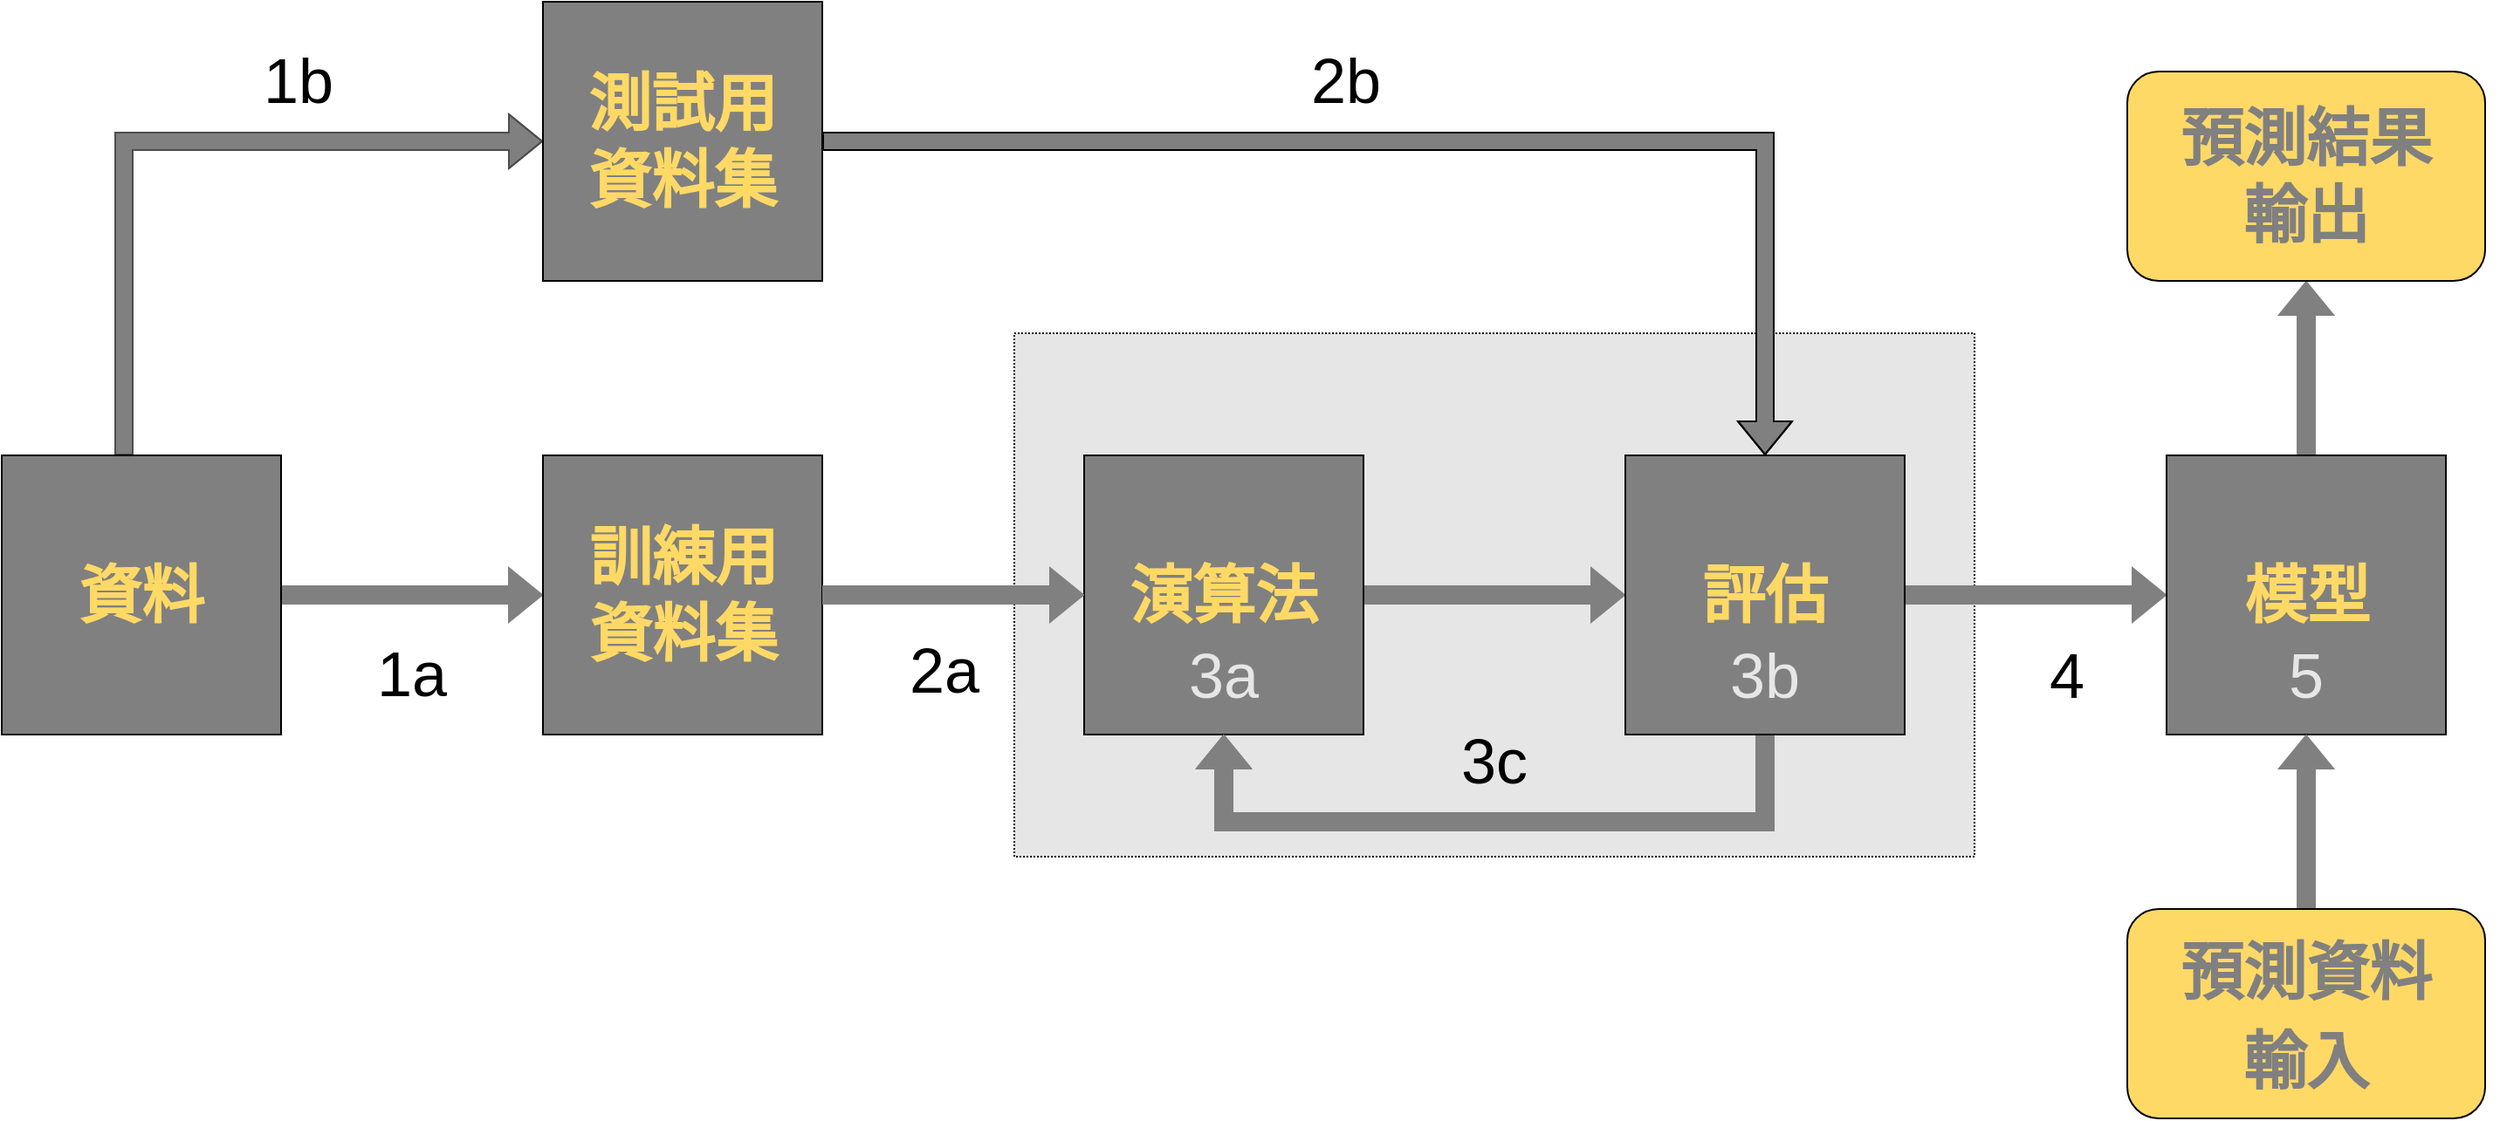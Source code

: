 <mxfile version="12.7.3" type="device"><diagram id="ES3belz28C-hyoy-SODd" name="第1頁"><mxGraphModel dx="2048" dy="1234" grid="1" gridSize="10" guides="1" tooltips="1" connect="1" arrows="1" fold="1" page="1" pageScale="1" pageWidth="1600" pageHeight="900" math="0" shadow="0"><root><mxCell id="0"/><mxCell id="1" parent="0"/><mxCell id="NYFDlVTNNVuHno-J9u04-36" value="" style="rounded=0;whiteSpace=wrap;html=1;dashed=1;dashPattern=1 1;fillColor=#E6E6E6;" vertex="1" parent="1"><mxGeometry x="680" y="300" width="550" height="300" as="geometry"/></mxCell><mxCell id="NYFDlVTNNVuHno-J9u04-33" style="edgeStyle=orthogonalEdgeStyle;rounded=0;orthogonalLoop=1;jettySize=auto;html=1;entryX=0;entryY=0.5;entryDx=0;entryDy=0;shape=flexArrow;strokeColor=#808080;fillColor=#808080;" edge="1" parent="1" source="NYFDlVTNNVuHno-J9u04-4" target="NYFDlVTNNVuHno-J9u04-5"><mxGeometry relative="1" as="geometry"/></mxCell><mxCell id="NYFDlVTNNVuHno-J9u04-34" style="edgeStyle=orthogonalEdgeStyle;rounded=0;orthogonalLoop=1;jettySize=auto;html=1;entryX=0;entryY=0.5;entryDx=0;entryDy=0;shape=flexArrow;fillColor=#808080;strokeColor=#4D4D4D;" edge="1" parent="1" source="NYFDlVTNNVuHno-J9u04-4" target="NYFDlVTNNVuHno-J9u04-9"><mxGeometry relative="1" as="geometry"><Array as="points"><mxPoint x="170" y="190"/></Array></mxGeometry></mxCell><mxCell id="NYFDlVTNNVuHno-J9u04-4" value="" style="whiteSpace=wrap;html=1;aspect=fixed;fillColor=#808080;" vertex="1" parent="1"><mxGeometry x="100" y="370" width="160" height="160" as="geometry"/></mxCell><mxCell id="NYFDlVTNNVuHno-J9u04-5" value="" style="whiteSpace=wrap;html=1;aspect=fixed;fillColor=#808080;" vertex="1" parent="1"><mxGeometry x="410" y="370" width="160" height="160" as="geometry"/></mxCell><mxCell id="NYFDlVTNNVuHno-J9u04-29" style="edgeStyle=orthogonalEdgeStyle;rounded=0;orthogonalLoop=1;jettySize=auto;html=1;entryX=0;entryY=0.5;entryDx=0;entryDy=0;shape=flexArrow;strokeColor=#808080;fillColor=#808080;" edge="1" parent="1" source="NYFDlVTNNVuHno-J9u04-6" target="NYFDlVTNNVuHno-J9u04-7"><mxGeometry relative="1" as="geometry"/></mxCell><mxCell id="NYFDlVTNNVuHno-J9u04-6" value="" style="whiteSpace=wrap;html=1;aspect=fixed;fillColor=#808080;" vertex="1" parent="1"><mxGeometry x="720" y="370" width="160" height="160" as="geometry"/></mxCell><mxCell id="NYFDlVTNNVuHno-J9u04-31" style="edgeStyle=orthogonalEdgeStyle;rounded=0;orthogonalLoop=1;jettySize=auto;html=1;entryX=0;entryY=0.5;entryDx=0;entryDy=0;shape=flexArrow;strokeColor=#808080;fillColor=#808080;" edge="1" parent="1" source="NYFDlVTNNVuHno-J9u04-7" target="NYFDlVTNNVuHno-J9u04-8"><mxGeometry relative="1" as="geometry"/></mxCell><mxCell id="NYFDlVTNNVuHno-J9u04-37" style="edgeStyle=orthogonalEdgeStyle;shape=flexArrow;rounded=0;orthogonalLoop=1;jettySize=auto;html=1;entryX=0.5;entryY=1;entryDx=0;entryDy=0;fillColor=#808080;strokeColor=#808080;" edge="1" parent="1" source="NYFDlVTNNVuHno-J9u04-7" target="NYFDlVTNNVuHno-J9u04-6"><mxGeometry relative="1" as="geometry"><Array as="points"><mxPoint x="1110" y="580"/><mxPoint x="800" y="580"/></Array></mxGeometry></mxCell><mxCell id="NYFDlVTNNVuHno-J9u04-7" value="" style="whiteSpace=wrap;html=1;aspect=fixed;fillColor=#808080;" vertex="1" parent="1"><mxGeometry x="1030" y="370" width="160" height="160" as="geometry"/></mxCell><mxCell id="NYFDlVTNNVuHno-J9u04-23" style="edgeStyle=orthogonalEdgeStyle;rounded=0;orthogonalLoop=1;jettySize=auto;html=1;entryX=0.5;entryY=1;entryDx=0;entryDy=0;shape=flexArrow;strokeColor=#808080;fillColor=#808080;" edge="1" parent="1" source="NYFDlVTNNVuHno-J9u04-8" target="NYFDlVTNNVuHno-J9u04-10"><mxGeometry relative="1" as="geometry"/></mxCell><mxCell id="NYFDlVTNNVuHno-J9u04-8" value="" style="whiteSpace=wrap;html=1;aspect=fixed;fillColor=#808080;" vertex="1" parent="1"><mxGeometry x="1340" y="370" width="160" height="160" as="geometry"/></mxCell><mxCell id="NYFDlVTNNVuHno-J9u04-9" value="" style="whiteSpace=wrap;html=1;aspect=fixed;fillColor=#808080;" vertex="1" parent="1"><mxGeometry x="410" y="110" width="160" height="160" as="geometry"/></mxCell><mxCell id="NYFDlVTNNVuHno-J9u04-10" value="" style="rounded=1;whiteSpace=wrap;html=1;fillColor=#FFD966;" vertex="1" parent="1"><mxGeometry x="1317.5" y="150" width="205" height="120" as="geometry"/></mxCell><mxCell id="NYFDlVTNNVuHno-J9u04-21" style="edgeStyle=orthogonalEdgeStyle;rounded=0;orthogonalLoop=1;jettySize=auto;html=1;entryX=0.5;entryY=1;entryDx=0;entryDy=0;shape=flexArrow;strokeColor=#808080;fillColor=#808080;" edge="1" parent="1" source="NYFDlVTNNVuHno-J9u04-11" target="NYFDlVTNNVuHno-J9u04-8"><mxGeometry relative="1" as="geometry"/></mxCell><mxCell id="NYFDlVTNNVuHno-J9u04-11" value="" style="rounded=1;whiteSpace=wrap;html=1;fillColor=#FFD966;" vertex="1" parent="1"><mxGeometry x="1317.5" y="630" width="205" height="120" as="geometry"/></mxCell><mxCell id="NYFDlVTNNVuHno-J9u04-12" value="&lt;font size=&quot;1&quot; color=&quot;#ffd966&quot;&gt;&lt;b style=&quot;font-size: 36px&quot;&gt;資料&lt;/b&gt;&lt;/font&gt;" style="text;html=1;strokeColor=none;fillColor=none;align=center;verticalAlign=middle;whiteSpace=wrap;rounded=0;" vertex="1" parent="1"><mxGeometry x="125" y="415" width="110" height="70" as="geometry"/></mxCell><mxCell id="NYFDlVTNNVuHno-J9u04-26" style="edgeStyle=orthogonalEdgeStyle;rounded=0;orthogonalLoop=1;jettySize=auto;html=1;entryX=0;entryY=0.5;entryDx=0;entryDy=0;shape=flexArrow;exitX=1;exitY=0.5;exitDx=0;exitDy=0;strokeColor=#808080;fillColor=#808080;" edge="1" parent="1" source="NYFDlVTNNVuHno-J9u04-5" target="NYFDlVTNNVuHno-J9u04-6"><mxGeometry relative="1" as="geometry"><mxPoint x="580" y="450" as="sourcePoint"/></mxGeometry></mxCell><mxCell id="NYFDlVTNNVuHno-J9u04-13" value="&lt;font style=&quot;font-size: 36px&quot; color=&quot;#ffd966&quot;&gt;&lt;b&gt;訓練用&lt;br&gt;資料集&lt;/b&gt;&lt;/font&gt;" style="text;html=1;strokeColor=none;fillColor=none;align=center;verticalAlign=middle;whiteSpace=wrap;rounded=0;" vertex="1" parent="1"><mxGeometry x="417.5" y="390" width="145" height="120" as="geometry"/></mxCell><mxCell id="NYFDlVTNNVuHno-J9u04-35" style="edgeStyle=orthogonalEdgeStyle;rounded=0;orthogonalLoop=1;jettySize=auto;html=1;entryX=0.5;entryY=0;entryDx=0;entryDy=0;shape=flexArrow;fillColor=#808080;exitX=1;exitY=0.5;exitDx=0;exitDy=0;" edge="1" parent="1" source="NYFDlVTNNVuHno-J9u04-9" target="NYFDlVTNNVuHno-J9u04-7"><mxGeometry relative="1" as="geometry"><mxPoint x="580" y="190" as="sourcePoint"/></mxGeometry></mxCell><mxCell id="NYFDlVTNNVuHno-J9u04-14" value="&lt;font style=&quot;font-size: 36px&quot; color=&quot;#ffd966&quot;&gt;&lt;b&gt;測試用&lt;br&gt;資料集&lt;/b&gt;&lt;/font&gt;" style="text;html=1;strokeColor=none;fillColor=none;align=center;verticalAlign=middle;whiteSpace=wrap;rounded=0;" vertex="1" parent="1"><mxGeometry x="421.25" y="130" width="137.5" height="120" as="geometry"/></mxCell><mxCell id="NYFDlVTNNVuHno-J9u04-15" value="&lt;font size=&quot;1&quot; color=&quot;#ffd966&quot;&gt;&lt;b style=&quot;font-size: 36px&quot;&gt;演算法&lt;/b&gt;&lt;/font&gt;" style="text;html=1;strokeColor=none;fillColor=none;align=center;verticalAlign=middle;whiteSpace=wrap;rounded=0;" vertex="1" parent="1"><mxGeometry x="730" y="420" width="140" height="60" as="geometry"/></mxCell><mxCell id="NYFDlVTNNVuHno-J9u04-16" value="&lt;font size=&quot;1&quot; color=&quot;#ffd966&quot;&gt;&lt;b style=&quot;font-size: 36px&quot;&gt;評估&lt;/b&gt;&lt;/font&gt;" style="text;html=1;strokeColor=none;fillColor=none;align=center;verticalAlign=middle;whiteSpace=wrap;rounded=0;" vertex="1" parent="1"><mxGeometry x="1045" y="410" width="130" height="80" as="geometry"/></mxCell><mxCell id="NYFDlVTNNVuHno-J9u04-17" value="&lt;font size=&quot;1&quot; color=&quot;#ffd966&quot;&gt;&lt;b style=&quot;font-size: 36px&quot;&gt;模型&lt;/b&gt;&lt;/font&gt;" style="text;html=1;strokeColor=none;fillColor=none;align=center;verticalAlign=middle;whiteSpace=wrap;rounded=0;" vertex="1" parent="1"><mxGeometry x="1352.5" y="410" width="135" height="80" as="geometry"/></mxCell><mxCell id="NYFDlVTNNVuHno-J9u04-18" value="&lt;font style=&quot;font-size: 42px&quot;&gt;&lt;b style=&quot;font-size: 36px&quot;&gt;&lt;font color=&quot;#808080&quot; style=&quot;font-size: 36px&quot;&gt;預測資料&lt;br&gt;輸入&lt;/font&gt;&lt;/b&gt;&lt;br&gt;&lt;/font&gt;" style="text;html=1;strokeColor=none;fillColor=none;align=center;verticalAlign=middle;whiteSpace=wrap;rounded=0;" vertex="1" parent="1"><mxGeometry x="1310" y="645" width="220" height="90" as="geometry"/></mxCell><mxCell id="NYFDlVTNNVuHno-J9u04-20" value="&lt;b style=&quot;font-size: 36px&quot;&gt;&lt;font color=&quot;#808080&quot; style=&quot;font-size: 36px&quot;&gt;&lt;span&gt;預測結果&lt;br&gt;&lt;/span&gt;&lt;span&gt;輸出&lt;/span&gt;&lt;/font&gt;&lt;/b&gt;" style="text;html=1;strokeColor=none;fillColor=none;align=center;verticalAlign=middle;whiteSpace=wrap;rounded=0;" vertex="1" parent="1"><mxGeometry x="1310" y="165" width="220" height="90" as="geometry"/></mxCell><mxCell id="NYFDlVTNNVuHno-J9u04-40" value="&lt;font style=&quot;font-size: 36px&quot;&gt;1a&lt;/font&gt;" style="text;html=1;strokeColor=none;fillColor=none;align=center;verticalAlign=middle;whiteSpace=wrap;rounded=0;dashed=1;dashPattern=1 1;" vertex="1" parent="1"><mxGeometry x="300" y="470" width="70" height="50" as="geometry"/></mxCell><mxCell id="NYFDlVTNNVuHno-J9u04-41" value="&lt;font style=&quot;font-size: 36px&quot;&gt;2a&lt;/font&gt;" style="text;html=1;strokeColor=none;fillColor=none;align=center;verticalAlign=middle;whiteSpace=wrap;rounded=0;dashed=1;dashPattern=1 1;" vertex="1" parent="1"><mxGeometry x="590" y="465" width="100" height="55" as="geometry"/></mxCell><mxCell id="NYFDlVTNNVuHno-J9u04-43" value="&lt;font style=&quot;font-size: 36px&quot; color=&quot;#e6e6e6&quot;&gt;3a&lt;/font&gt;" style="text;html=1;strokeColor=none;fillColor=none;align=center;verticalAlign=middle;whiteSpace=wrap;rounded=0;dashed=1;dashPattern=1 1;" vertex="1" parent="1"><mxGeometry x="765" y="471" width="70" height="50" as="geometry"/></mxCell><mxCell id="NYFDlVTNNVuHno-J9u04-48" value="&lt;font style=&quot;font-size: 36px&quot; color=&quot;#e6e6e6&quot;&gt;3b&lt;/font&gt;" style="text;html=1;strokeColor=none;fillColor=none;align=center;verticalAlign=middle;whiteSpace=wrap;rounded=0;dashed=1;dashPattern=1 1;" vertex="1" parent="1"><mxGeometry x="1075" y="471" width="70" height="50" as="geometry"/></mxCell><mxCell id="NYFDlVTNNVuHno-J9u04-49" value="&lt;font style=&quot;font-size: 36px&quot;&gt;3c&lt;/font&gt;" style="text;html=1;strokeColor=none;fillColor=none;align=center;verticalAlign=middle;whiteSpace=wrap;rounded=0;dashed=1;dashPattern=1 1;" vertex="1" parent="1"><mxGeometry x="920" y="520" width="70" height="50" as="geometry"/></mxCell><mxCell id="NYFDlVTNNVuHno-J9u04-50" value="&lt;font style=&quot;font-size: 36px&quot;&gt;1b&lt;/font&gt;" style="text;html=1;strokeColor=none;fillColor=none;align=center;verticalAlign=middle;whiteSpace=wrap;rounded=0;dashed=1;dashPattern=1 1;" vertex="1" parent="1"><mxGeometry x="235" y="130" width="70" height="50" as="geometry"/></mxCell><mxCell id="NYFDlVTNNVuHno-J9u04-51" value="&lt;font style=&quot;font-size: 36px&quot;&gt;2b&lt;/font&gt;" style="text;html=1;strokeColor=none;fillColor=none;align=center;verticalAlign=middle;whiteSpace=wrap;rounded=0;dashed=1;dashPattern=1 1;" vertex="1" parent="1"><mxGeometry x="835" y="130" width="70" height="50" as="geometry"/></mxCell><mxCell id="NYFDlVTNNVuHno-J9u04-52" value="&lt;font style=&quot;font-size: 36px&quot;&gt;4&lt;/font&gt;" style="text;html=1;strokeColor=none;fillColor=none;align=center;verticalAlign=middle;whiteSpace=wrap;rounded=0;dashed=1;dashPattern=1 1;" vertex="1" parent="1"><mxGeometry x="1247.5" y="471" width="70" height="50" as="geometry"/></mxCell><mxCell id="NYFDlVTNNVuHno-J9u04-53" value="&lt;font style=&quot;font-size: 36px&quot; color=&quot;#e6e6e6&quot;&gt;5&lt;/font&gt;" style="text;html=1;strokeColor=none;fillColor=none;align=center;verticalAlign=middle;whiteSpace=wrap;rounded=0;dashed=1;dashPattern=1 1;" vertex="1" parent="1"><mxGeometry x="1385" y="471" width="70" height="50" as="geometry"/></mxCell></root></mxGraphModel></diagram></mxfile>